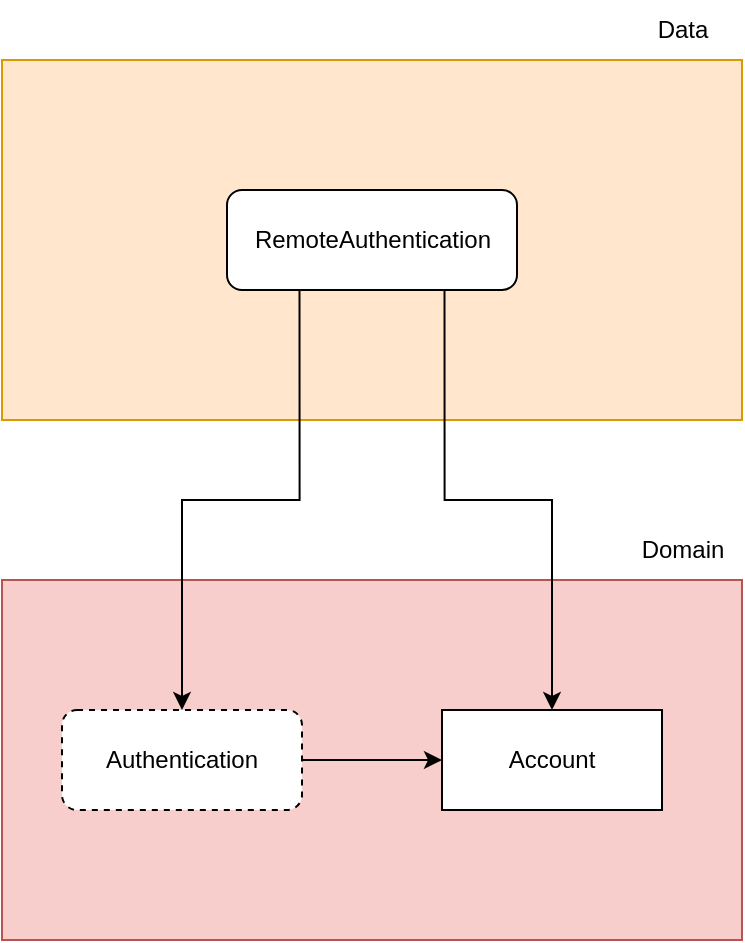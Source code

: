 <mxfile version="22.1.4" type="device">
  <diagram name="Página-1" id="m-Ln0tRN5WxjfX_Kr41t">
    <mxGraphModel dx="1046" dy="1782" grid="1" gridSize="10" guides="1" tooltips="1" connect="1" arrows="1" fold="1" page="1" pageScale="1" pageWidth="827" pageHeight="1169" math="0" shadow="0">
      <root>
        <mxCell id="0" />
        <mxCell id="1" parent="0" />
        <mxCell id="ffhu-G3uPTraWFk-8T8m-1" value="" style="rounded=0;whiteSpace=wrap;html=1;fillColor=#f8cecc;strokeColor=#b85450;" vertex="1" parent="1">
          <mxGeometry x="240" y="190" width="370" height="180" as="geometry" />
        </mxCell>
        <mxCell id="ffhu-G3uPTraWFk-8T8m-2" value="Account" style="rounded=0;whiteSpace=wrap;html=1;" vertex="1" parent="1">
          <mxGeometry x="460" y="255" width="110" height="50" as="geometry" />
        </mxCell>
        <mxCell id="ffhu-G3uPTraWFk-8T8m-5" style="edgeStyle=orthogonalEdgeStyle;rounded=0;orthogonalLoop=1;jettySize=auto;html=1;entryX=0;entryY=0.5;entryDx=0;entryDy=0;" edge="1" parent="1" source="ffhu-G3uPTraWFk-8T8m-3" target="ffhu-G3uPTraWFk-8T8m-2">
          <mxGeometry relative="1" as="geometry" />
        </mxCell>
        <mxCell id="ffhu-G3uPTraWFk-8T8m-3" value="Authentication" style="rounded=1;whiteSpace=wrap;html=1;dashed=1;" vertex="1" parent="1">
          <mxGeometry x="270" y="255" width="120" height="50" as="geometry" />
        </mxCell>
        <mxCell id="ffhu-G3uPTraWFk-8T8m-6" value="" style="rounded=0;whiteSpace=wrap;html=1;fillColor=#ffe6cc;strokeColor=#d79b00;" vertex="1" parent="1">
          <mxGeometry x="240" y="-70" width="370" height="180" as="geometry" />
        </mxCell>
        <mxCell id="ffhu-G3uPTraWFk-8T8m-12" style="edgeStyle=orthogonalEdgeStyle;rounded=0;orthogonalLoop=1;jettySize=auto;html=1;exitX=0.25;exitY=1;exitDx=0;exitDy=0;" edge="1" parent="1" source="ffhu-G3uPTraWFk-8T8m-9" target="ffhu-G3uPTraWFk-8T8m-3">
          <mxGeometry relative="1" as="geometry" />
        </mxCell>
        <mxCell id="ffhu-G3uPTraWFk-8T8m-13" style="edgeStyle=orthogonalEdgeStyle;rounded=0;orthogonalLoop=1;jettySize=auto;html=1;exitX=0.75;exitY=1;exitDx=0;exitDy=0;" edge="1" parent="1" source="ffhu-G3uPTraWFk-8T8m-9" target="ffhu-G3uPTraWFk-8T8m-2">
          <mxGeometry relative="1" as="geometry" />
        </mxCell>
        <mxCell id="ffhu-G3uPTraWFk-8T8m-9" value="RemoteAuthentication" style="rounded=1;whiteSpace=wrap;html=1;" vertex="1" parent="1">
          <mxGeometry x="352.5" y="-5" width="145" height="50" as="geometry" />
        </mxCell>
        <mxCell id="ffhu-G3uPTraWFk-8T8m-10" value="Domain" style="text;html=1;align=center;verticalAlign=middle;resizable=0;points=[];autosize=1;strokeColor=none;fillColor=none;" vertex="1" parent="1">
          <mxGeometry x="550" y="160" width="60" height="30" as="geometry" />
        </mxCell>
        <mxCell id="ffhu-G3uPTraWFk-8T8m-11" value="Data" style="text;html=1;align=center;verticalAlign=middle;resizable=0;points=[];autosize=1;strokeColor=none;fillColor=none;" vertex="1" parent="1">
          <mxGeometry x="555" y="-100" width="50" height="30" as="geometry" />
        </mxCell>
      </root>
    </mxGraphModel>
  </diagram>
</mxfile>
